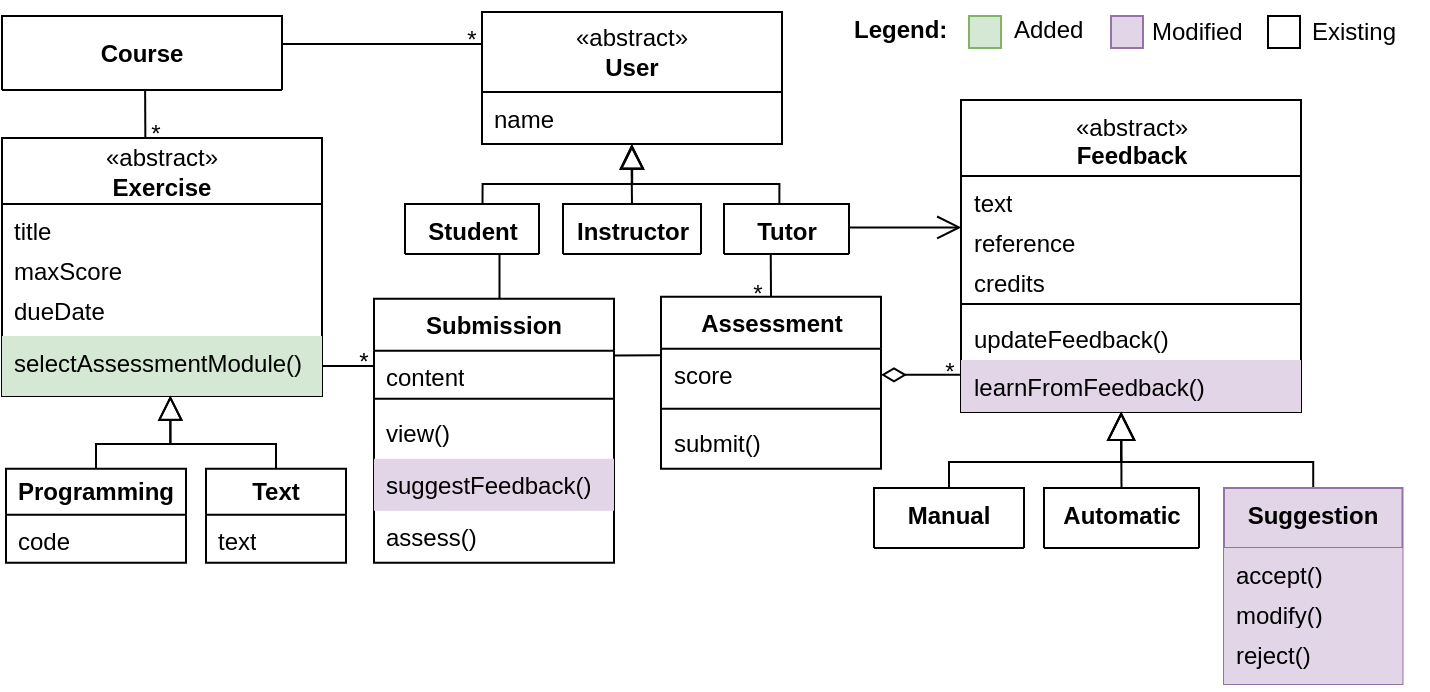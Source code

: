 <mxfile version="21.7.2" type="github" pages="3">
  <diagram name="restructured" id="JtYRComsGJUL4ytC-l86">
    <mxGraphModel dx="1434" dy="796" grid="1" gridSize="10" guides="1" tooltips="1" connect="1" arrows="1" fold="1" page="1" pageScale="1" pageWidth="850" pageHeight="1100" math="0" shadow="0">
      <root>
        <mxCell id="TmHj_msUuD5EcpxiaH8u-0" />
        <mxCell id="TmHj_msUuD5EcpxiaH8u-1" parent="TmHj_msUuD5EcpxiaH8u-0" />
        <mxCell id="TmHj_msUuD5EcpxiaH8u-2" value="&lt;b&gt;Course&lt;/b&gt;" style="swimlane;fontStyle=0;childLayout=stackLayout;horizontal=1;startSize=37;fillColor=none;horizontalStack=0;resizeParent=1;resizeParentMax=0;resizeLast=0;collapsible=1;marginBottom=0;whiteSpace=wrap;html=1;" parent="TmHj_msUuD5EcpxiaH8u-1" vertex="1">
          <mxGeometry x="40" y="86" width="140" height="37" as="geometry" />
        </mxCell>
        <mxCell id="x_s_KZ4WFngmF_kGWX1p-1" style="edgeStyle=orthogonalEdgeStyle;rounded=0;orthogonalLoop=1;jettySize=auto;html=1;entryX=0;entryY=0.25;entryDx=0;entryDy=0;endArrow=none;endFill=0;exitX=1;exitY=0.5;exitDx=0;exitDy=0;" parent="TmHj_msUuD5EcpxiaH8u-1" source="Zb65NVKXJX859vyG3BSj-3" target="TmHj_msUuD5EcpxiaH8u-11" edge="1">
          <mxGeometry relative="1" as="geometry">
            <mxPoint x="200" y="230" as="sourcePoint" />
          </mxGeometry>
        </mxCell>
        <mxCell id="TmHj_msUuD5EcpxiaH8u-6" value="«abstract»&lt;br&gt;&lt;b&gt;Exercise&lt;/b&gt;" style="swimlane;fontStyle=0;childLayout=stackLayout;horizontal=1;startSize=33;fillColor=none;horizontalStack=0;resizeParent=1;resizeParentMax=0;resizeLast=0;collapsible=1;marginBottom=0;whiteSpace=wrap;html=1;" parent="TmHj_msUuD5EcpxiaH8u-1" vertex="1">
          <mxGeometry x="40" y="147" width="160" height="129" as="geometry" />
        </mxCell>
        <mxCell id="TmHj_msUuD5EcpxiaH8u-7" value="title" style="text;strokeColor=none;fillColor=none;align=left;verticalAlign=top;spacingLeft=4;spacingRight=4;overflow=hidden;rotatable=0;points=[[0,0.5],[1,0.5]];portConstraint=eastwest;whiteSpace=wrap;html=1;" parent="TmHj_msUuD5EcpxiaH8u-6" vertex="1">
          <mxGeometry y="33" width="160" height="20" as="geometry" />
        </mxCell>
        <mxCell id="TmHj_msUuD5EcpxiaH8u-8" value="maxScore" style="text;strokeColor=none;fillColor=none;align=left;verticalAlign=top;spacingLeft=4;spacingRight=4;overflow=hidden;rotatable=0;points=[[0,0.5],[1,0.5]];portConstraint=eastwest;whiteSpace=wrap;html=1;" parent="TmHj_msUuD5EcpxiaH8u-6" vertex="1">
          <mxGeometry y="53" width="160" height="20" as="geometry" />
        </mxCell>
        <mxCell id="TmHj_msUuD5EcpxiaH8u-10" value="dueDate" style="text;strokeColor=none;fillColor=none;align=left;verticalAlign=top;spacingLeft=4;spacingRight=4;overflow=hidden;rotatable=0;points=[[0,0.5],[1,0.5]];portConstraint=eastwest;whiteSpace=wrap;html=1;" parent="TmHj_msUuD5EcpxiaH8u-6" vertex="1">
          <mxGeometry y="73" width="160" height="26" as="geometry" />
        </mxCell>
        <mxCell id="Zb65NVKXJX859vyG3BSj-3" value="selectAssessmentModule()" style="text;strokeColor=none;fillColor=#d5e8d4;align=left;verticalAlign=top;spacingLeft=4;spacingRight=4;overflow=hidden;rotatable=0;points=[[0,0.5],[1,0.5]];portConstraint=eastwest;whiteSpace=wrap;html=1;" parent="TmHj_msUuD5EcpxiaH8u-6" vertex="1">
          <mxGeometry y="99" width="160" height="30" as="geometry" />
        </mxCell>
        <mxCell id="TmHj_msUuD5EcpxiaH8u-11" value="Submission" style="swimlane;fontStyle=1;align=center;verticalAlign=top;childLayout=stackLayout;horizontal=1;startSize=26;horizontalStack=0;resizeParent=1;resizeParentMax=0;resizeLast=0;collapsible=1;marginBottom=0;whiteSpace=wrap;html=1;" parent="TmHj_msUuD5EcpxiaH8u-1" vertex="1">
          <mxGeometry x="226" y="227.4" width="120" height="132" as="geometry" />
        </mxCell>
        <mxCell id="TmHj_msUuD5EcpxiaH8u-13" value="content" style="text;strokeColor=none;fillColor=none;align=left;verticalAlign=top;spacingLeft=4;spacingRight=4;overflow=hidden;rotatable=0;points=[[0,0.5],[1,0.5]];portConstraint=eastwest;whiteSpace=wrap;html=1;" parent="TmHj_msUuD5EcpxiaH8u-11" vertex="1">
          <mxGeometry y="26" width="120" height="20" as="geometry" />
        </mxCell>
        <mxCell id="TmHj_msUuD5EcpxiaH8u-14" value="" style="line;strokeWidth=1;fillColor=none;align=left;verticalAlign=middle;spacingTop=-1;spacingLeft=3;spacingRight=3;rotatable=0;labelPosition=right;points=[];portConstraint=eastwest;strokeColor=inherit;" parent="TmHj_msUuD5EcpxiaH8u-11" vertex="1">
          <mxGeometry y="46" width="120" height="8" as="geometry" />
        </mxCell>
        <mxCell id="TmHj_msUuD5EcpxiaH8u-15" value="view()" style="text;strokeColor=none;fillColor=none;align=left;verticalAlign=top;spacingLeft=4;spacingRight=4;overflow=hidden;rotatable=0;points=[[0,0.5],[1,0.5]];portConstraint=eastwest;whiteSpace=wrap;html=1;" parent="TmHj_msUuD5EcpxiaH8u-11" vertex="1">
          <mxGeometry y="54" width="120" height="26" as="geometry" />
        </mxCell>
        <mxCell id="Zb65NVKXJX859vyG3BSj-5" value="suggestFeedback()" style="text;strokeColor=none;fillColor=#e1d5e7;align=left;verticalAlign=top;spacingLeft=4;spacingRight=4;overflow=hidden;rotatable=0;points=[[0,0.5],[1,0.5]];portConstraint=eastwest;whiteSpace=wrap;html=1;" parent="TmHj_msUuD5EcpxiaH8u-11" vertex="1">
          <mxGeometry y="80" width="120" height="26" as="geometry" />
        </mxCell>
        <mxCell id="JCDUhj5hZDQGKYfASttn-1" value="assess()" style="text;strokeColor=none;fillColor=none;align=left;verticalAlign=top;spacingLeft=4;spacingRight=4;overflow=hidden;rotatable=0;points=[[0,0.5],[1,0.5]];portConstraint=eastwest;whiteSpace=wrap;html=1;" parent="TmHj_msUuD5EcpxiaH8u-11" vertex="1">
          <mxGeometry y="106" width="120" height="26" as="geometry" />
        </mxCell>
        <mxCell id="TmHj_msUuD5EcpxiaH8u-16" style="edgeStyle=orthogonalEdgeStyle;rounded=0;orthogonalLoop=1;jettySize=auto;html=1;exitX=0.653;exitY=0.006;exitDx=0;exitDy=0;endArrow=block;endFill=0;strokeWidth=1;endSize=10;entryX=0.534;entryY=1.015;entryDx=0;entryDy=0;entryPerimeter=0;exitPerimeter=0;" parent="TmHj_msUuD5EcpxiaH8u-1" edge="1">
          <mxGeometry relative="1" as="geometry">
            <mxPoint x="355.1" y="150.39" as="targetPoint" />
            <mxPoint x="280.251" y="180.15" as="sourcePoint" />
            <Array as="points">
              <mxPoint x="280" y="170" />
              <mxPoint x="355" y="170" />
            </Array>
          </mxGeometry>
        </mxCell>
        <mxCell id="TmHj_msUuD5EcpxiaH8u-17" style="edgeStyle=orthogonalEdgeStyle;rounded=0;orthogonalLoop=1;jettySize=auto;html=1;exitX=0.705;exitY=0.99;exitDx=0;exitDy=0;endArrow=none;endFill=0;entryX=0.523;entryY=-0.001;entryDx=0;entryDy=0;exitPerimeter=0;entryPerimeter=0;" parent="TmHj_msUuD5EcpxiaH8u-1" source="TmHj_msUuD5EcpxiaH8u-18" target="TmHj_msUuD5EcpxiaH8u-11" edge="1">
          <mxGeometry relative="1" as="geometry" />
        </mxCell>
        <mxCell id="TmHj_msUuD5EcpxiaH8u-18" value="Student" style="swimlane;fontStyle=1;align=center;verticalAlign=top;childLayout=stackLayout;horizontal=1;startSize=34;horizontalStack=0;resizeParent=1;resizeParentMax=0;resizeLast=0;collapsible=1;marginBottom=0;whiteSpace=wrap;html=1;" parent="TmHj_msUuD5EcpxiaH8u-1" vertex="1">
          <mxGeometry x="241.5" y="180" width="67" height="25" as="geometry" />
        </mxCell>
        <mxCell id="TmHj_msUuD5EcpxiaH8u-19" style="edgeStyle=orthogonalEdgeStyle;rounded=0;orthogonalLoop=1;jettySize=auto;html=1;endArrow=block;endFill=0;endSize=10;entryX=0.533;entryY=1.004;entryDx=0;entryDy=0;entryPerimeter=0;exitX=0.363;exitY=0.005;exitDx=0;exitDy=0;exitPerimeter=0;" parent="TmHj_msUuD5EcpxiaH8u-1" edge="1">
          <mxGeometry relative="1" as="geometry">
            <mxPoint x="354.95" y="150.104" as="targetPoint" />
            <mxPoint x="428.688" y="180.125" as="sourcePoint" />
            <Array as="points">
              <mxPoint x="429" y="170" />
              <mxPoint x="355" y="170" />
            </Array>
          </mxGeometry>
        </mxCell>
        <mxCell id="TmHj_msUuD5EcpxiaH8u-20" style="edgeStyle=orthogonalEdgeStyle;rounded=0;orthogonalLoop=1;jettySize=auto;html=1;exitX=0.996;exitY=0.47;exitDx=0;exitDy=0;endArrow=open;endFill=0;endSize=10;entryX=-0.002;entryY=0.872;entryDx=0;entryDy=0;entryPerimeter=0;exitPerimeter=0;" parent="TmHj_msUuD5EcpxiaH8u-1" source="TmHj_msUuD5EcpxiaH8u-22" edge="1">
          <mxGeometry relative="1" as="geometry">
            <mxPoint x="519.66" y="191.696" as="targetPoint" />
            <mxPoint x="463.5" y="161.5" as="sourcePoint" />
          </mxGeometry>
        </mxCell>
        <mxCell id="TmHj_msUuD5EcpxiaH8u-21" style="edgeStyle=orthogonalEdgeStyle;rounded=0;orthogonalLoop=1;jettySize=auto;html=1;exitX=0.374;exitY=1;exitDx=0;exitDy=0;endArrow=none;endFill=0;entryX=0.5;entryY=0;entryDx=0;entryDy=0;exitPerimeter=0;" parent="TmHj_msUuD5EcpxiaH8u-1" source="TmHj_msUuD5EcpxiaH8u-22" target="TmHj_msUuD5EcpxiaH8u-34" edge="1">
          <mxGeometry relative="1" as="geometry">
            <mxPoint x="326" y="331.5" as="sourcePoint" />
            <mxPoint x="420" y="230" as="targetPoint" />
          </mxGeometry>
        </mxCell>
        <mxCell id="TmHj_msUuD5EcpxiaH8u-22" value="Tutor" style="swimlane;fontStyle=1;align=center;verticalAlign=top;childLayout=stackLayout;horizontal=1;startSize=34;horizontalStack=0;resizeParent=1;resizeParentMax=0;resizeLast=0;collapsible=1;marginBottom=0;whiteSpace=wrap;html=1;" parent="TmHj_msUuD5EcpxiaH8u-1" vertex="1">
          <mxGeometry x="401" y="180" width="62.5" height="25" as="geometry" />
        </mxCell>
        <mxCell id="TmHj_msUuD5EcpxiaH8u-23" value="«abstract»&lt;br&gt;&lt;b&gt;User&lt;/b&gt;" style="swimlane;fontStyle=0;childLayout=stackLayout;horizontal=1;startSize=40;fillColor=none;horizontalStack=0;resizeParent=1;resizeParentMax=0;resizeLast=0;collapsible=1;marginBottom=0;whiteSpace=wrap;html=1;" parent="TmHj_msUuD5EcpxiaH8u-1" vertex="1">
          <mxGeometry x="280" y="84" width="150" height="66" as="geometry" />
        </mxCell>
        <mxCell id="TmHj_msUuD5EcpxiaH8u-25" value="name" style="text;strokeColor=none;fillColor=none;align=left;verticalAlign=top;spacingLeft=4;spacingRight=4;overflow=hidden;rotatable=0;points=[[0,0.5],[1,0.5]];portConstraint=eastwest;whiteSpace=wrap;html=1;" parent="TmHj_msUuD5EcpxiaH8u-23" vertex="1">
          <mxGeometry y="40" width="150" height="26" as="geometry" />
        </mxCell>
        <mxCell id="TmHj_msUuD5EcpxiaH8u-26" style="edgeStyle=orthogonalEdgeStyle;rounded=0;orthogonalLoop=1;jettySize=auto;html=1;exitX=-0.003;exitY=0.285;exitDx=0;exitDy=0;endArrow=diamondThin;endFill=0;endSize=10;entryX=1;entryY=0.5;entryDx=0;entryDy=0;exitPerimeter=0;" parent="TmHj_msUuD5EcpxiaH8u-1" source="Zb65NVKXJX859vyG3BSj-6" target="TmHj_msUuD5EcpxiaH8u-36" edge="1">
          <mxGeometry relative="1" as="geometry">
            <mxPoint x="463.61" y="265.19" as="targetPoint" />
            <mxPoint x="519.49" y="264.77" as="sourcePoint" />
          </mxGeometry>
        </mxCell>
        <mxCell id="TmHj_msUuD5EcpxiaH8u-27" value="&lt;span style=&quot;font-weight: normal;&quot;&gt;«abstract»&lt;/span&gt;&lt;br&gt;Feedback" style="swimlane;fontStyle=1;align=center;verticalAlign=top;childLayout=stackLayout;horizontal=1;startSize=38;horizontalStack=0;resizeParent=1;resizeParentMax=0;resizeLast=0;collapsible=1;marginBottom=0;whiteSpace=wrap;html=1;" parent="TmHj_msUuD5EcpxiaH8u-1" vertex="1">
          <mxGeometry x="519.5" y="128" width="170" height="156" as="geometry" />
        </mxCell>
        <mxCell id="TmHj_msUuD5EcpxiaH8u-29" value="text" style="text;strokeColor=none;fillColor=none;align=left;verticalAlign=top;spacingLeft=4;spacingRight=4;overflow=hidden;rotatable=0;points=[[0,0.5],[1,0.5]];portConstraint=eastwest;whiteSpace=wrap;html=1;fontSize=12;spacing=2;" parent="TmHj_msUuD5EcpxiaH8u-27" vertex="1">
          <mxGeometry y="38" width="170" height="20" as="geometry" />
        </mxCell>
        <mxCell id="TmHj_msUuD5EcpxiaH8u-30" value="reference" style="text;strokeColor=none;fillColor=none;align=left;verticalAlign=top;spacingLeft=4;spacingRight=4;overflow=hidden;rotatable=0;points=[[0,0.5],[1,0.5]];portConstraint=eastwest;whiteSpace=wrap;html=1;" parent="TmHj_msUuD5EcpxiaH8u-27" vertex="1">
          <mxGeometry y="58" width="170" height="20" as="geometry" />
        </mxCell>
        <mxCell id="JCDUhj5hZDQGKYfASttn-0" value="credits" style="text;strokeColor=none;fillColor=none;align=left;verticalAlign=top;spacingLeft=4;spacingRight=4;overflow=hidden;rotatable=0;points=[[0,0.5],[1,0.5]];portConstraint=eastwest;whiteSpace=wrap;html=1;" parent="TmHj_msUuD5EcpxiaH8u-27" vertex="1">
          <mxGeometry y="78" width="170" height="20" as="geometry" />
        </mxCell>
        <mxCell id="TmHj_msUuD5EcpxiaH8u-31" value="" style="line;strokeWidth=1;fillColor=none;align=left;verticalAlign=middle;spacingTop=-1;spacingLeft=3;spacingRight=3;rotatable=0;labelPosition=right;points=[];portConstraint=eastwest;strokeColor=inherit;" parent="TmHj_msUuD5EcpxiaH8u-27" vertex="1">
          <mxGeometry y="98" width="170" height="8" as="geometry" />
        </mxCell>
        <mxCell id="TmHj_msUuD5EcpxiaH8u-33" value="updateFeedback()" style="text;strokeColor=none;fillColor=none;align=left;verticalAlign=top;spacingLeft=4;spacingRight=4;overflow=hidden;rotatable=0;points=[[0,0.5],[1,0.5]];portConstraint=eastwest;whiteSpace=wrap;html=1;" parent="TmHj_msUuD5EcpxiaH8u-27" vertex="1">
          <mxGeometry y="106" width="170" height="24" as="geometry" />
        </mxCell>
        <mxCell id="Zb65NVKXJX859vyG3BSj-6" value="learnFromFeedback()" style="text;strokeColor=none;fillColor=#e1d5e7;align=left;verticalAlign=top;spacingLeft=4;spacingRight=4;overflow=hidden;rotatable=0;points=[[0,0.5],[1,0.5]];portConstraint=eastwest;whiteSpace=wrap;html=1;" parent="TmHj_msUuD5EcpxiaH8u-27" vertex="1">
          <mxGeometry y="130" width="170" height="26" as="geometry" />
        </mxCell>
        <mxCell id="TmHj_msUuD5EcpxiaH8u-34" value="Assessment" style="swimlane;fontStyle=1;align=center;verticalAlign=top;childLayout=stackLayout;horizontal=1;startSize=26;horizontalStack=0;resizeParent=1;resizeParentMax=0;resizeLast=0;collapsible=1;marginBottom=0;whiteSpace=wrap;html=1;" parent="TmHj_msUuD5EcpxiaH8u-1" vertex="1">
          <mxGeometry x="369.5" y="226.4" width="110" height="86" as="geometry" />
        </mxCell>
        <mxCell id="TmHj_msUuD5EcpxiaH8u-36" value="score" style="text;strokeColor=none;fillColor=none;align=left;verticalAlign=top;spacingLeft=4;spacingRight=4;overflow=hidden;rotatable=0;points=[[0,0.5],[1,0.5]];portConstraint=eastwest;whiteSpace=wrap;html=1;" parent="TmHj_msUuD5EcpxiaH8u-34" vertex="1">
          <mxGeometry y="26" width="110" height="26" as="geometry" />
        </mxCell>
        <mxCell id="TmHj_msUuD5EcpxiaH8u-37" value="" style="line;strokeWidth=1;fillColor=none;align=left;verticalAlign=middle;spacingTop=-1;spacingLeft=3;spacingRight=3;rotatable=0;labelPosition=right;points=[];portConstraint=eastwest;strokeColor=inherit;" parent="TmHj_msUuD5EcpxiaH8u-34" vertex="1">
          <mxGeometry y="52" width="110" height="8" as="geometry" />
        </mxCell>
        <mxCell id="TmHj_msUuD5EcpxiaH8u-38" value="submit()" style="text;strokeColor=none;fillColor=none;align=left;verticalAlign=top;spacingLeft=4;spacingRight=4;overflow=hidden;rotatable=0;points=[[0,0.5],[1,0.5]];portConstraint=eastwest;whiteSpace=wrap;html=1;" parent="TmHj_msUuD5EcpxiaH8u-34" vertex="1">
          <mxGeometry y="60" width="110" height="26" as="geometry" />
        </mxCell>
        <mxCell id="TmHj_msUuD5EcpxiaH8u-39" style="edgeStyle=orthogonalEdgeStyle;rounded=0;orthogonalLoop=1;jettySize=auto;html=1;exitX=-0.002;exitY=0.242;exitDx=0;exitDy=0;endArrow=none;endFill=0;exitPerimeter=0;" parent="TmHj_msUuD5EcpxiaH8u-1" source="TmHj_msUuD5EcpxiaH8u-23" edge="1">
          <mxGeometry relative="1" as="geometry">
            <mxPoint x="450" y="218" as="sourcePoint" />
            <mxPoint x="180" y="100" as="targetPoint" />
          </mxGeometry>
        </mxCell>
        <mxCell id="TmHj_msUuD5EcpxiaH8u-43" style="edgeStyle=orthogonalEdgeStyle;rounded=0;orthogonalLoop=1;jettySize=auto;html=1;exitX=-0.005;exitY=0.125;exitDx=0;exitDy=0;entryX=1;entryY=0.163;entryDx=0;entryDy=0;endArrow=none;endFill=0;exitPerimeter=0;entryPerimeter=0;" parent="TmHj_msUuD5EcpxiaH8u-1" source="TmHj_msUuD5EcpxiaH8u-36" target="TmHj_msUuD5EcpxiaH8u-13" edge="1">
          <mxGeometry relative="1" as="geometry">
            <mxPoint x="419.5" y="347.4" as="targetPoint" />
          </mxGeometry>
        </mxCell>
        <mxCell id="YoTMfAoftjhr8K2joqNx-0" style="edgeStyle=none;rounded=0;orthogonalLoop=1;jettySize=auto;html=1;exitX=0.5;exitY=0;exitDx=0;exitDy=0;endArrow=block;endFill=0;startSize=16;endSize=12;entryX=0.471;entryY=0.992;entryDx=0;entryDy=0;entryPerimeter=0;" parent="TmHj_msUuD5EcpxiaH8u-1" source="YoTMfAoftjhr8K2joqNx-1" target="Zb65NVKXJX859vyG3BSj-6" edge="1">
          <mxGeometry relative="1" as="geometry">
            <mxPoint x="600.07" y="271.442" as="targetPoint" />
          </mxGeometry>
        </mxCell>
        <mxCell id="YoTMfAoftjhr8K2joqNx-1" value="Automatic" style="swimlane;fontStyle=1;align=center;verticalAlign=top;childLayout=stackLayout;horizontal=1;startSize=30;horizontalStack=0;resizeParent=1;resizeParentMax=0;resizeLast=0;collapsible=1;marginBottom=0;whiteSpace=wrap;html=1;" parent="TmHj_msUuD5EcpxiaH8u-1" vertex="1">
          <mxGeometry x="561" y="322" width="77.5" height="30" as="geometry" />
        </mxCell>
        <mxCell id="YoTMfAoftjhr8K2joqNx-2" value="Manual" style="swimlane;fontStyle=1;align=center;verticalAlign=top;childLayout=stackLayout;horizontal=1;startSize=30;horizontalStack=0;resizeParent=1;resizeParentMax=0;resizeLast=0;collapsible=1;marginBottom=0;whiteSpace=wrap;html=1;" parent="TmHj_msUuD5EcpxiaH8u-1" vertex="1">
          <mxGeometry x="476" y="322" width="75" height="30" as="geometry" />
        </mxCell>
        <mxCell id="YoTMfAoftjhr8K2joqNx-5" style="edgeStyle=orthogonalEdgeStyle;rounded=0;orthogonalLoop=1;jettySize=auto;html=1;exitX=0.5;exitY=0;exitDx=0;exitDy=0;endArrow=block;endFill=0;startSize=16;endSize=12;entryX=0.471;entryY=0.996;entryDx=0;entryDy=0;entryPerimeter=0;" parent="TmHj_msUuD5EcpxiaH8u-1" source="YoTMfAoftjhr8K2joqNx-3" target="Zb65NVKXJX859vyG3BSj-6" edge="1">
          <mxGeometry relative="1" as="geometry">
            <mxPoint x="679.25" y="333" as="sourcePoint" />
            <mxPoint x="599.9" y="271.286" as="targetPoint" />
            <Array as="points">
              <mxPoint x="696" y="309" />
              <mxPoint x="600" y="309" />
            </Array>
          </mxGeometry>
        </mxCell>
        <mxCell id="YoTMfAoftjhr8K2joqNx-6" style="edgeStyle=orthogonalEdgeStyle;rounded=0;orthogonalLoop=1;jettySize=auto;html=1;exitX=0.5;exitY=0;exitDx=0;exitDy=0;endArrow=block;endFill=0;startSize=16;endSize=12;entryX=0.471;entryY=0.996;entryDx=0;entryDy=0;entryPerimeter=0;" parent="TmHj_msUuD5EcpxiaH8u-1" source="YoTMfAoftjhr8K2joqNx-2" target="Zb65NVKXJX859vyG3BSj-6" edge="1">
          <mxGeometry relative="1" as="geometry">
            <mxPoint x="859.25" y="333" as="sourcePoint" />
            <mxPoint x="599.9" y="271.208" as="targetPoint" />
            <Array as="points">
              <mxPoint x="514" y="309" />
              <mxPoint x="600" y="309" />
            </Array>
          </mxGeometry>
        </mxCell>
        <mxCell id="wutgID4u6z2NIc7DRNPB-0" value="*" style="text;html=1;strokeColor=none;fillColor=none;align=center;verticalAlign=middle;whiteSpace=wrap;rounded=0;" parent="TmHj_msUuD5EcpxiaH8u-1" vertex="1">
          <mxGeometry x="508.5" y="259.4" width="10" height="10" as="geometry" />
        </mxCell>
        <mxCell id="OSloLFNSEWT27OPmCd1X-0" value="*" style="text;html=1;strokeColor=none;fillColor=none;align=center;verticalAlign=middle;whiteSpace=wrap;rounded=0;" parent="TmHj_msUuD5EcpxiaH8u-1" vertex="1">
          <mxGeometry x="270" y="88" width="10" height="20" as="geometry" />
        </mxCell>
        <mxCell id="_ueuj1EA57YtcwrhqGLK-0" value="*" style="text;html=1;strokeColor=none;fillColor=none;align=center;verticalAlign=middle;whiteSpace=wrap;rounded=0;" parent="TmHj_msUuD5EcpxiaH8u-1" vertex="1">
          <mxGeometry x="112" y="140" width="10" height="10" as="geometry" />
        </mxCell>
        <mxCell id="BykNq2h1hkn2xP7ZN6vr-0" value="*" style="text;html=1;strokeColor=none;fillColor=none;align=center;verticalAlign=middle;whiteSpace=wrap;rounded=0;" parent="TmHj_msUuD5EcpxiaH8u-1" vertex="1">
          <mxGeometry x="413" y="215.4" width="10" height="20" as="geometry" />
        </mxCell>
        <mxCell id="Zb65NVKXJX859vyG3BSj-4" value="*" style="text;html=1;strokeColor=none;fillColor=none;align=center;verticalAlign=middle;whiteSpace=wrap;rounded=0;" parent="TmHj_msUuD5EcpxiaH8u-1" vertex="1">
          <mxGeometry x="216" y="254.4" width="10" height="10" as="geometry" />
        </mxCell>
        <mxCell id="JCDUhj5hZDQGKYfASttn-2" value="&lt;b&gt;Programming&lt;/b&gt;" style="swimlane;fontStyle=0;childLayout=stackLayout;horizontal=1;startSize=23;fillColor=none;horizontalStack=0;resizeParent=1;resizeParentMax=0;resizeLast=0;collapsible=1;marginBottom=0;whiteSpace=wrap;html=1;" parent="TmHj_msUuD5EcpxiaH8u-1" vertex="1">
          <mxGeometry x="42" y="312.4" width="90" height="47" as="geometry" />
        </mxCell>
        <mxCell id="JCDUhj5hZDQGKYfASttn-3" value="code" style="text;strokeColor=none;fillColor=none;align=left;verticalAlign=top;spacingLeft=4;spacingRight=4;overflow=hidden;rotatable=0;points=[[0,0.5],[1,0.5]];portConstraint=eastwest;whiteSpace=wrap;html=1;" parent="JCDUhj5hZDQGKYfASttn-2" vertex="1">
          <mxGeometry y="23" width="90" height="24" as="geometry" />
        </mxCell>
        <mxCell id="JCDUhj5hZDQGKYfASttn-8" value="&lt;b&gt;Text&lt;/b&gt;" style="swimlane;fontStyle=0;childLayout=stackLayout;horizontal=1;startSize=23;fillColor=none;horizontalStack=0;resizeParent=1;resizeParentMax=0;resizeLast=0;collapsible=1;marginBottom=0;whiteSpace=wrap;html=1;" parent="TmHj_msUuD5EcpxiaH8u-1" vertex="1">
          <mxGeometry x="142" y="312.4" width="70" height="47" as="geometry" />
        </mxCell>
        <mxCell id="JCDUhj5hZDQGKYfASttn-9" value="text" style="text;strokeColor=none;fillColor=none;align=left;verticalAlign=top;spacingLeft=4;spacingRight=4;overflow=hidden;rotatable=0;points=[[0,0.5],[1,0.5]];portConstraint=eastwest;whiteSpace=wrap;html=1;" parent="JCDUhj5hZDQGKYfASttn-8" vertex="1">
          <mxGeometry y="23" width="70" height="24" as="geometry" />
        </mxCell>
        <mxCell id="JCDUhj5hZDQGKYfASttn-10" style="rounded=0;orthogonalLoop=1;jettySize=auto;html=1;exitX=0.448;exitY=0.001;exitDx=0;exitDy=0;endArrow=none;endFill=0;entryX=0.504;entryY=1.014;entryDx=0;entryDy=0;entryPerimeter=0;exitPerimeter=0;edgeStyle=orthogonalEdgeStyle;" parent="TmHj_msUuD5EcpxiaH8u-1" source="TmHj_msUuD5EcpxiaH8u-6" edge="1">
          <mxGeometry relative="1" as="geometry">
            <mxPoint x="297" y="72" as="sourcePoint" />
            <mxPoint x="111.56" y="123.364" as="targetPoint" />
          </mxGeometry>
        </mxCell>
        <mxCell id="JCDUhj5hZDQGKYfASttn-12" style="edgeStyle=orthogonalEdgeStyle;rounded=0;orthogonalLoop=1;jettySize=auto;html=1;exitX=0.5;exitY=0;exitDx=0;exitDy=0;endArrow=block;endFill=0;strokeWidth=1;endSize=10;entryX=0.526;entryY=0.992;entryDx=0;entryDy=0;entryPerimeter=0;" parent="TmHj_msUuD5EcpxiaH8u-1" source="JCDUhj5hZDQGKYfASttn-8" target="Zb65NVKXJX859vyG3BSj-3" edge="1">
          <mxGeometry relative="1" as="geometry">
            <mxPoint x="110" y="290" as="targetPoint" />
            <mxPoint x="390" y="417.4" as="sourcePoint" />
            <Array as="points">
              <mxPoint x="177" y="300" />
              <mxPoint x="124" y="300" />
            </Array>
          </mxGeometry>
        </mxCell>
        <mxCell id="JCDUhj5hZDQGKYfASttn-13" style="edgeStyle=orthogonalEdgeStyle;rounded=0;orthogonalLoop=1;jettySize=auto;html=1;endArrow=block;endFill=0;strokeWidth=1;endSize=10;entryX=0.526;entryY=0.994;entryDx=0;entryDy=0;entryPerimeter=0;exitX=0.5;exitY=0;exitDx=0;exitDy=0;" parent="TmHj_msUuD5EcpxiaH8u-1" source="JCDUhj5hZDQGKYfASttn-2" target="Zb65NVKXJX859vyG3BSj-3" edge="1">
          <mxGeometry relative="1" as="geometry">
            <mxPoint x="124.16" y="272.74" as="targetPoint" />
            <mxPoint x="87" y="300" as="sourcePoint" />
            <Array as="points">
              <mxPoint x="87" y="300" />
              <mxPoint x="124" y="300" />
            </Array>
          </mxGeometry>
        </mxCell>
        <mxCell id="JCDUhj5hZDQGKYfASttn-14" value="Instructor" style="swimlane;fontStyle=1;align=center;verticalAlign=top;childLayout=stackLayout;horizontal=1;startSize=34;horizontalStack=0;resizeParent=1;resizeParentMax=0;resizeLast=0;collapsible=1;marginBottom=0;whiteSpace=wrap;html=1;" parent="TmHj_msUuD5EcpxiaH8u-1" vertex="1">
          <mxGeometry x="320.5" y="180" width="69" height="25" as="geometry" />
        </mxCell>
        <mxCell id="JCDUhj5hZDQGKYfASttn-15" style="edgeStyle=orthogonalEdgeStyle;rounded=0;orthogonalLoop=1;jettySize=auto;html=1;endArrow=block;endFill=0;endSize=10;exitX=0.5;exitY=0;exitDx=0;exitDy=0;entryX=0.498;entryY=1.01;entryDx=0;entryDy=0;entryPerimeter=0;" parent="TmHj_msUuD5EcpxiaH8u-1" source="JCDUhj5hZDQGKYfASttn-14" target="TmHj_msUuD5EcpxiaH8u-25" edge="1">
          <mxGeometry relative="1" as="geometry">
            <mxPoint x="480" y="180" as="targetPoint" />
            <mxPoint x="437" y="160" as="sourcePoint" />
            <Array as="points" />
          </mxGeometry>
        </mxCell>
        <mxCell id="YoTMfAoftjhr8K2joqNx-3" value="Suggestion" style="swimlane;fontStyle=1;align=center;verticalAlign=top;childLayout=stackLayout;horizontal=1;startSize=30;horizontalStack=0;resizeParent=1;resizeParentMax=0;resizeLast=0;collapsible=1;marginBottom=0;whiteSpace=wrap;html=1;fillColor=#e1d5e7;strokeColor=#9673a6;" parent="TmHj_msUuD5EcpxiaH8u-1" vertex="1">
          <mxGeometry x="651" y="322" width="89.25" height="98" as="geometry" />
        </mxCell>
        <mxCell id="YoTMfAoftjhr8K2joqNx-4" value="accept()" style="text;strokeColor=none;fillColor=#e1d5e7;align=left;verticalAlign=top;spacingLeft=4;spacingRight=4;overflow=hidden;rotatable=0;points=[[0,0.5],[1,0.5]];portConstraint=eastwest;whiteSpace=wrap;html=1;" parent="YoTMfAoftjhr8K2joqNx-3" vertex="1">
          <mxGeometry y="30" width="89.25" height="20" as="geometry" />
        </mxCell>
        <mxCell id="Zb65NVKXJX859vyG3BSj-0" value="modify()" style="text;strokeColor=none;fillColor=#e1d5e7;align=left;verticalAlign=top;spacingLeft=4;spacingRight=4;overflow=hidden;rotatable=0;points=[[0,0.5],[1,0.5]];portConstraint=eastwest;whiteSpace=wrap;html=1;" parent="YoTMfAoftjhr8K2joqNx-3" vertex="1">
          <mxGeometry y="50" width="89.25" height="20" as="geometry" />
        </mxCell>
        <mxCell id="Zb65NVKXJX859vyG3BSj-1" value="reject()" style="text;strokeColor=none;fillColor=#e1d5e7;align=left;verticalAlign=top;spacingLeft=4;spacingRight=4;overflow=hidden;rotatable=0;points=[[0,0.5],[1,0.5]];portConstraint=eastwest;whiteSpace=wrap;html=1;" parent="YoTMfAoftjhr8K2joqNx-3" vertex="1">
          <mxGeometry y="70" width="89.25" height="28" as="geometry" />
        </mxCell>
        <mxCell id="xAcDYv_85HFIecPkOKpz-0" value="" style="group" parent="TmHj_msUuD5EcpxiaH8u-1" connectable="0" vertex="1">
          <mxGeometry x="463.5" y="78" width="289.5" height="31" as="geometry" />
        </mxCell>
        <mxCell id="xAcDYv_85HFIecPkOKpz-1" value="Legend:" style="text;html=1;strokeColor=none;fillColor=none;align=left;verticalAlign=middle;whiteSpace=wrap;rounded=0;fontStyle=1" parent="xAcDYv_85HFIecPkOKpz-0" vertex="1">
          <mxGeometry width="60" height="30" as="geometry" />
        </mxCell>
        <mxCell id="xAcDYv_85HFIecPkOKpz-2" value="" style="rounded=0;whiteSpace=wrap;html=1;fillColor=#d5e8d4;strokeColor=#82b366;" parent="xAcDYv_85HFIecPkOKpz-0" vertex="1">
          <mxGeometry x="60" y="8" width="16" height="16" as="geometry" />
        </mxCell>
        <mxCell id="xAcDYv_85HFIecPkOKpz-3" value="" style="rounded=0;whiteSpace=wrap;html=1;fillColor=#e1d5e7;strokeColor=#9673a6;" parent="xAcDYv_85HFIecPkOKpz-0" vertex="1">
          <mxGeometry x="131" y="8" width="16" height="16" as="geometry" />
        </mxCell>
        <mxCell id="xAcDYv_85HFIecPkOKpz-4" value="" style="rounded=0;whiteSpace=wrap;html=1;" parent="xAcDYv_85HFIecPkOKpz-0" vertex="1">
          <mxGeometry x="209.5" y="8" width="16" height="16" as="geometry" />
        </mxCell>
        <mxCell id="xAcDYv_85HFIecPkOKpz-5" value="Added" style="text;html=1;strokeColor=none;fillColor=none;align=left;verticalAlign=middle;whiteSpace=wrap;rounded=0;fontStyle=0" parent="xAcDYv_85HFIecPkOKpz-0" vertex="1">
          <mxGeometry x="80" width="60" height="30" as="geometry" />
        </mxCell>
        <mxCell id="xAcDYv_85HFIecPkOKpz-6" value="Modified" style="text;html=1;strokeColor=none;fillColor=none;align=left;verticalAlign=middle;whiteSpace=wrap;rounded=0;fontStyle=0" parent="xAcDYv_85HFIecPkOKpz-0" vertex="1">
          <mxGeometry x="149.5" y="1" width="60" height="30" as="geometry" />
        </mxCell>
        <mxCell id="xAcDYv_85HFIecPkOKpz-7" value="Existing" style="text;html=1;strokeColor=none;fillColor=none;align=left;verticalAlign=middle;whiteSpace=wrap;rounded=0;fontStyle=0" parent="xAcDYv_85HFIecPkOKpz-0" vertex="1">
          <mxGeometry x="229.5" y="1" width="60" height="30" as="geometry" />
        </mxCell>
      </root>
    </mxGraphModel>
  </diagram>
  <diagram name="old" id="trP3-2K4cU4BfkRSxQWy">
    <mxGraphModel grid="1" page="1" gridSize="10" guides="1" tooltips="1" connect="1" arrows="1" fold="1" pageScale="1" pageWidth="850" pageHeight="1100" math="0" shadow="0">
      <root>
        <mxCell id="0" />
        <mxCell id="1" parent="0" />
        <mxCell id="rv6NUnpbZEzaiWxQ6Tsc-1" value="&lt;b&gt;Course&lt;/b&gt;" style="swimlane;fontStyle=0;childLayout=stackLayout;horizontal=1;startSize=26;fillColor=none;horizontalStack=0;resizeParent=1;resizeParentMax=0;resizeLast=0;collapsible=1;marginBottom=0;whiteSpace=wrap;html=1;" vertex="1" parent="1">
          <mxGeometry x="304" y="19" width="140" height="76" as="geometry" />
        </mxCell>
        <mxCell id="rv6NUnpbZEzaiWxQ6Tsc-2" value="title" style="text;strokeColor=none;fillColor=none;align=left;verticalAlign=top;spacingLeft=4;spacingRight=4;overflow=hidden;rotatable=0;points=[[0,0.5],[1,0.5]];portConstraint=eastwest;whiteSpace=wrap;html=1;" vertex="1" parent="rv6NUnpbZEzaiWxQ6Tsc-1">
          <mxGeometry y="26" width="140" height="24" as="geometry" />
        </mxCell>
        <mxCell id="rv6NUnpbZEzaiWxQ6Tsc-3" value="description" style="text;strokeColor=none;fillColor=none;align=left;verticalAlign=top;spacingLeft=4;spacingRight=4;overflow=hidden;rotatable=0;points=[[0,0.5],[1,0.5]];portConstraint=eastwest;whiteSpace=wrap;html=1;" vertex="1" parent="rv6NUnpbZEzaiWxQ6Tsc-1">
          <mxGeometry y="50" width="140" height="26" as="geometry" />
        </mxCell>
        <mxCell id="rv6NUnpbZEzaiWxQ6Tsc-94" style="edgeStyle=orthogonalEdgeStyle;rounded=0;orthogonalLoop=1;jettySize=auto;html=1;exitX=0.5;exitY=0;exitDx=0;exitDy=0;endArrow=none;endFill=0;entryX=1;entryY=0.5;entryDx=0;entryDy=0;" edge="1" parent="1" source="rv6NUnpbZEzaiWxQ6Tsc-5" target="rv6NUnpbZEzaiWxQ6Tsc-2">
          <mxGeometry relative="1" as="geometry">
            <mxPoint x="647" y="-137" as="targetPoint" />
          </mxGeometry>
        </mxCell>
        <mxCell id="rv6NUnpbZEzaiWxQ6Tsc-5" value="&lt;b&gt;Exercise&lt;/b&gt;" style="swimlane;fontStyle=0;childLayout=stackLayout;horizontal=1;startSize=26;fillColor=none;horizontalStack=0;resizeParent=1;resizeParentMax=0;resizeLast=0;collapsible=1;marginBottom=0;whiteSpace=wrap;html=1;" vertex="1" parent="1">
          <mxGeometry x="469" y="97" width="140" height="112" as="geometry" />
        </mxCell>
        <mxCell id="rv6NUnpbZEzaiWxQ6Tsc-6" value="title" style="text;strokeColor=none;fillColor=none;align=left;verticalAlign=top;spacingLeft=4;spacingRight=4;overflow=hidden;rotatable=0;points=[[0,0.5],[1,0.5]];portConstraint=eastwest;whiteSpace=wrap;html=1;" vertex="1" parent="rv6NUnpbZEzaiWxQ6Tsc-5">
          <mxGeometry y="26" width="140" height="20" as="geometry" />
        </mxCell>
        <mxCell id="rv6NUnpbZEzaiWxQ6Tsc-7" value="maxScore" style="text;strokeColor=none;fillColor=none;align=left;verticalAlign=top;spacingLeft=4;spacingRight=4;overflow=hidden;rotatable=0;points=[[0,0.5],[1,0.5]];portConstraint=eastwest;whiteSpace=wrap;html=1;" vertex="1" parent="rv6NUnpbZEzaiWxQ6Tsc-5">
          <mxGeometry y="46" width="140" height="20" as="geometry" />
        </mxCell>
        <mxCell id="rv6NUnpbZEzaiWxQ6Tsc-10" value="problemStatement" style="text;strokeColor=none;fillColor=none;align=left;verticalAlign=top;spacingLeft=4;spacingRight=4;overflow=hidden;rotatable=0;points=[[0,0.5],[1,0.5]];portConstraint=eastwest;whiteSpace=wrap;html=1;" vertex="1" parent="rv6NUnpbZEzaiWxQ6Tsc-5">
          <mxGeometry y="66" width="140" height="20" as="geometry" />
        </mxCell>
        <mxCell id="rv6NUnpbZEzaiWxQ6Tsc-11" value="dueDate" style="text;strokeColor=none;fillColor=none;align=left;verticalAlign=top;spacingLeft=4;spacingRight=4;overflow=hidden;rotatable=0;points=[[0,0.5],[1,0.5]];portConstraint=eastwest;whiteSpace=wrap;html=1;" vertex="1" parent="rv6NUnpbZEzaiWxQ6Tsc-5">
          <mxGeometry y="86" width="140" height="26" as="geometry" />
        </mxCell>
        <mxCell id="rv6NUnpbZEzaiWxQ6Tsc-19" value="Submission" style="swimlane;fontStyle=1;align=center;verticalAlign=top;childLayout=stackLayout;horizontal=1;startSize=26;horizontalStack=0;resizeParent=1;resizeParentMax=0;resizeLast=0;collapsible=1;marginBottom=0;whiteSpace=wrap;html=1;" vertex="1" parent="1">
          <mxGeometry x="361" y="304" width="170" height="104" as="geometry" />
        </mxCell>
        <mxCell id="rv6NUnpbZEzaiWxQ6Tsc-20" value="id" style="text;strokeColor=none;fillColor=none;align=left;verticalAlign=top;spacingLeft=4;spacingRight=4;overflow=hidden;rotatable=0;points=[[0,0.5],[1,0.5]];portConstraint=eastwest;whiteSpace=wrap;html=1;" vertex="1" parent="rv6NUnpbZEzaiWxQ6Tsc-19">
          <mxGeometry y="26" width="170" height="24" as="geometry" />
        </mxCell>
        <mxCell id="rv6NUnpbZEzaiWxQ6Tsc-29" value="credits" style="text;strokeColor=none;fillColor=none;align=left;verticalAlign=top;spacingLeft=4;spacingRight=4;overflow=hidden;rotatable=0;points=[[0,0.5],[1,0.5]];portConstraint=eastwest;whiteSpace=wrap;html=1;" vertex="1" parent="rv6NUnpbZEzaiWxQ6Tsc-19">
          <mxGeometry y="50" width="170" height="20" as="geometry" />
        </mxCell>
        <mxCell id="rv6NUnpbZEzaiWxQ6Tsc-21" value="" style="line;strokeWidth=1;fillColor=none;align=left;verticalAlign=middle;spacingTop=-1;spacingLeft=3;spacingRight=3;rotatable=0;labelPosition=right;points=[];portConstraint=eastwest;strokeColor=inherit;" vertex="1" parent="rv6NUnpbZEzaiWxQ6Tsc-19">
          <mxGeometry y="70" width="170" height="8" as="geometry" />
        </mxCell>
        <mxCell id="rv6NUnpbZEzaiWxQ6Tsc-32" value="reviewSubmission()" style="text;strokeColor=none;fillColor=none;align=left;verticalAlign=top;spacingLeft=4;spacingRight=4;overflow=hidden;rotatable=0;points=[[0,0.5],[1,0.5]];portConstraint=eastwest;whiteSpace=wrap;html=1;" vertex="1" parent="rv6NUnpbZEzaiWxQ6Tsc-19">
          <mxGeometry y="78" width="170" height="26" as="geometry" />
        </mxCell>
        <mxCell id="rv6NUnpbZEzaiWxQ6Tsc-91" style="edgeStyle=orthogonalEdgeStyle;rounded=0;orthogonalLoop=1;jettySize=auto;html=1;exitX=0.25;exitY=0;exitDx=0;exitDy=0;endArrow=block;endFill=0;strokeWidth=1;endSize=10;entryX=0.791;entryY=1.004;entryDx=0;entryDy=0;entryPerimeter=0;" edge="1" parent="1" source="rv6NUnpbZEzaiWxQ6Tsc-33" target="AsIz8oh1SWao4pBGF1q7-1">
          <mxGeometry relative="1" as="geometry">
            <mxPoint x="420" y="216" as="targetPoint" />
          </mxGeometry>
        </mxCell>
        <mxCell id="rv6NUnpbZEzaiWxQ6Tsc-109" style="edgeStyle=orthogonalEdgeStyle;rounded=0;orthogonalLoop=1;jettySize=auto;html=1;exitX=0.5;exitY=1;exitDx=0;exitDy=0;endArrow=none;endFill=0;" edge="1" parent="1" source="rv6NUnpbZEzaiWxQ6Tsc-33" target="rv6NUnpbZEzaiWxQ6Tsc-19">
          <mxGeometry relative="1" as="geometry" />
        </mxCell>
        <mxCell id="rv6NUnpbZEzaiWxQ6Tsc-33" value="Student" style="swimlane;fontStyle=1;align=center;verticalAlign=top;childLayout=stackLayout;horizontal=1;startSize=34;horizontalStack=0;resizeParent=1;resizeParentMax=0;resizeLast=0;collapsible=1;marginBottom=0;whiteSpace=wrap;html=1;" vertex="1" parent="1">
          <mxGeometry x="391" y="252" width="110" height="25" as="geometry" />
        </mxCell>
        <mxCell id="rv6NUnpbZEzaiWxQ6Tsc-92" style="edgeStyle=orthogonalEdgeStyle;rounded=0;orthogonalLoop=1;jettySize=auto;html=1;exitX=0.75;exitY=0;exitDx=0;exitDy=0;endArrow=block;endFill=0;endSize=10;entryX=0.257;entryY=1.01;entryDx=0;entryDy=0;entryPerimeter=0;" edge="1" parent="1" source="rv6NUnpbZEzaiWxQ6Tsc-34" target="AsIz8oh1SWao4pBGF1q7-1">
          <mxGeometry relative="1" as="geometry">
            <mxPoint x="339" y="216" as="targetPoint" />
          </mxGeometry>
        </mxCell>
        <mxCell id="rv6NUnpbZEzaiWxQ6Tsc-108" style="edgeStyle=orthogonalEdgeStyle;rounded=0;orthogonalLoop=1;jettySize=auto;html=1;exitX=0.25;exitY=0;exitDx=0;exitDy=0;endArrow=open;endFill=0;endSize=10;entryX=1;entryY=0.5;entryDx=0;entryDy=0;" edge="1" parent="1" source="rv6NUnpbZEzaiWxQ6Tsc-34" target="rv6NUnpbZEzaiWxQ6Tsc-53">
          <mxGeometry relative="1" as="geometry">
            <mxPoint x="310" y="59" as="targetPoint" />
          </mxGeometry>
        </mxCell>
        <mxCell id="rv6NUnpbZEzaiWxQ6Tsc-110" style="edgeStyle=orthogonalEdgeStyle;rounded=0;orthogonalLoop=1;jettySize=auto;html=1;exitX=0;exitY=0.5;exitDx=0;exitDy=0;entryX=0.75;entryY=0;entryDx=0;entryDy=0;endArrow=none;endFill=0;" edge="1" parent="1" source="rv6NUnpbZEzaiWxQ6Tsc-34" target="rv6NUnpbZEzaiWxQ6Tsc-57">
          <mxGeometry relative="1" as="geometry">
            <mxPoint x="326" y="324.5" as="sourcePoint" />
          </mxGeometry>
        </mxCell>
        <mxCell id="rv6NUnpbZEzaiWxQ6Tsc-34" value="Tutor" style="swimlane;fontStyle=1;align=center;verticalAlign=top;childLayout=stackLayout;horizontal=1;startSize=34;horizontalStack=0;resizeParent=1;resizeParentMax=0;resizeLast=0;collapsible=1;marginBottom=0;whiteSpace=wrap;html=1;" vertex="1" parent="1">
          <mxGeometry x="256" y="252" width="110" height="25" as="geometry" />
        </mxCell>
        <mxCell id="rv6NUnpbZEzaiWxQ6Tsc-35" value="«abstract»&lt;br&gt;&lt;b&gt;User&lt;/b&gt;" style="swimlane;fontStyle=0;childLayout=stackLayout;horizontal=1;startSize=40;fillColor=none;horizontalStack=0;resizeParent=1;resizeParentMax=0;resizeLast=0;collapsible=1;marginBottom=0;whiteSpace=wrap;html=1;" vertex="1" parent="1">
          <mxGeometry x="300" y="129" width="150" height="86" as="geometry" />
        </mxCell>
        <mxCell id="rv6NUnpbZEzaiWxQ6Tsc-36" value="id" style="text;strokeColor=none;fillColor=none;align=left;verticalAlign=top;spacingLeft=4;spacingRight=4;overflow=hidden;rotatable=0;points=[[0,0.5],[1,0.5]];portConstraint=eastwest;whiteSpace=wrap;html=1;" vertex="1" parent="rv6NUnpbZEzaiWxQ6Tsc-35">
          <mxGeometry y="40" width="150" height="20" as="geometry" />
        </mxCell>
        <mxCell id="AsIz8oh1SWao4pBGF1q7-1" value="name" style="text;strokeColor=none;fillColor=none;align=left;verticalAlign=top;spacingLeft=4;spacingRight=4;overflow=hidden;rotatable=0;points=[[0,0.5],[1,0.5]];portConstraint=eastwest;whiteSpace=wrap;html=1;" vertex="1" parent="rv6NUnpbZEzaiWxQ6Tsc-35">
          <mxGeometry y="60" width="150" height="26" as="geometry" />
        </mxCell>
        <mxCell id="rv6NUnpbZEzaiWxQ6Tsc-111" style="edgeStyle=orthogonalEdgeStyle;rounded=0;orthogonalLoop=1;jettySize=auto;html=1;exitX=0.747;exitY=1.012;exitDx=0;exitDy=0;endArrow=diamondThin;endFill=0;endSize=10;exitPerimeter=0;entryX=0.609;entryY=0.009;entryDx=0;entryDy=0;entryPerimeter=0;" edge="1" parent="1" source="rv6NUnpbZEzaiWxQ6Tsc-53" target="rv6NUnpbZEzaiWxQ6Tsc-57">
          <mxGeometry relative="1" as="geometry">
            <mxPoint x="155" y="310" as="targetPoint" />
          </mxGeometry>
        </mxCell>
        <mxCell id="rv6NUnpbZEzaiWxQ6Tsc-46" value="Feedback" style="swimlane;fontStyle=1;align=center;verticalAlign=top;childLayout=stackLayout;horizontal=1;startSize=22;horizontalStack=0;resizeParent=1;resizeParentMax=0;resizeLast=0;collapsible=1;marginBottom=0;whiteSpace=wrap;html=1;" vertex="1" parent="1">
          <mxGeometry x="80" y="18" width="170" height="136" as="geometry" />
        </mxCell>
        <mxCell id="rv6NUnpbZEzaiWxQ6Tsc-47" value="id" style="text;strokeColor=none;fillColor=none;align=left;verticalAlign=top;spacingLeft=4;spacingRight=4;overflow=hidden;rotatable=0;points=[[0,0.5],[1,0.5]];portConstraint=eastwest;whiteSpace=wrap;html=1;" vertex="1" parent="rv6NUnpbZEzaiWxQ6Tsc-46">
          <mxGeometry y="22" width="170" height="18" as="geometry" />
        </mxCell>
        <mxCell id="rv6NUnpbZEzaiWxQ6Tsc-48" value="feedbackText" style="text;strokeColor=none;fillColor=none;align=left;verticalAlign=top;spacingLeft=4;spacingRight=4;overflow=hidden;rotatable=0;points=[[0,0.5],[1,0.5]];portConstraint=eastwest;whiteSpace=wrap;html=1;fontSize=12;spacing=2;" vertex="1" parent="rv6NUnpbZEzaiWxQ6Tsc-46">
          <mxGeometry y="40" width="170" height="20" as="geometry" />
        </mxCell>
        <mxCell id="rv6NUnpbZEzaiWxQ6Tsc-49" value="credits" style="text;strokeColor=none;fillColor=none;align=left;verticalAlign=top;spacingLeft=4;spacingRight=4;overflow=hidden;rotatable=0;points=[[0,0.5],[1,0.5]];portConstraint=eastwest;whiteSpace=wrap;html=1;" vertex="1" parent="rv6NUnpbZEzaiWxQ6Tsc-46">
          <mxGeometry y="60" width="170" height="20" as="geometry" />
        </mxCell>
        <mxCell id="rv6NUnpbZEzaiWxQ6Tsc-50" value="" style="line;strokeWidth=1;fillColor=none;align=left;verticalAlign=middle;spacingTop=-1;spacingLeft=3;spacingRight=3;rotatable=0;labelPosition=right;points=[];portConstraint=eastwest;strokeColor=inherit;" vertex="1" parent="rv6NUnpbZEzaiWxQ6Tsc-46">
          <mxGeometry y="80" width="170" height="8" as="geometry" />
        </mxCell>
        <mxCell id="rv6NUnpbZEzaiWxQ6Tsc-51" value="setCredits()" style="text;strokeColor=none;fillColor=none;align=left;verticalAlign=top;spacingLeft=4;spacingRight=4;overflow=hidden;rotatable=0;points=[[0,0.5],[1,0.5]];portConstraint=eastwest;whiteSpace=wrap;html=1;" vertex="1" parent="rv6NUnpbZEzaiWxQ6Tsc-46">
          <mxGeometry y="88" width="170" height="22" as="geometry" />
        </mxCell>
        <mxCell id="rv6NUnpbZEzaiWxQ6Tsc-53" value="updateFeedback()" style="text;strokeColor=none;fillColor=none;align=left;verticalAlign=top;spacingLeft=4;spacingRight=4;overflow=hidden;rotatable=0;points=[[0,0.5],[1,0.5]];portConstraint=eastwest;whiteSpace=wrap;html=1;" vertex="1" parent="rv6NUnpbZEzaiWxQ6Tsc-46">
          <mxGeometry y="110" width="170" height="26" as="geometry" />
        </mxCell>
        <mxCell id="rv6NUnpbZEzaiWxQ6Tsc-57" value="Assessment" style="swimlane;fontStyle=1;align=center;verticalAlign=top;childLayout=stackLayout;horizontal=1;startSize=26;horizontalStack=0;resizeParent=1;resizeParentMax=0;resizeLast=0;collapsible=1;marginBottom=0;whiteSpace=wrap;html=1;" vertex="1" parent="1">
          <mxGeometry x="140" y="298" width="110" height="110" as="geometry" />
        </mxCell>
        <mxCell id="rv6NUnpbZEzaiWxQ6Tsc-58" value="id" style="text;strokeColor=none;fillColor=none;align=left;verticalAlign=top;spacingLeft=4;spacingRight=4;overflow=hidden;rotatable=0;points=[[0,0.5],[1,0.5]];portConstraint=eastwest;whiteSpace=wrap;html=1;" vertex="1" parent="rv6NUnpbZEzaiWxQ6Tsc-57">
          <mxGeometry y="26" width="110" height="24" as="geometry" />
        </mxCell>
        <mxCell id="rv6NUnpbZEzaiWxQ6Tsc-59" value="credits" style="text;strokeColor=none;fillColor=none;align=left;verticalAlign=top;spacingLeft=4;spacingRight=4;overflow=hidden;rotatable=0;points=[[0,0.5],[1,0.5]];portConstraint=eastwest;whiteSpace=wrap;html=1;" vertex="1" parent="rv6NUnpbZEzaiWxQ6Tsc-57">
          <mxGeometry y="50" width="110" height="26" as="geometry" />
        </mxCell>
        <mxCell id="rv6NUnpbZEzaiWxQ6Tsc-61" value="" style="line;strokeWidth=1;fillColor=none;align=left;verticalAlign=middle;spacingTop=-1;spacingLeft=3;spacingRight=3;rotatable=0;labelPosition=right;points=[];portConstraint=eastwest;strokeColor=inherit;" vertex="1" parent="rv6NUnpbZEzaiWxQ6Tsc-57">
          <mxGeometry y="76" width="110" height="8" as="geometry" />
        </mxCell>
        <mxCell id="rv6NUnpbZEzaiWxQ6Tsc-62" value="submit()" style="text;strokeColor=none;fillColor=none;align=left;verticalAlign=top;spacingLeft=4;spacingRight=4;overflow=hidden;rotatable=0;points=[[0,0.5],[1,0.5]];portConstraint=eastwest;whiteSpace=wrap;html=1;" vertex="1" parent="rv6NUnpbZEzaiWxQ6Tsc-57">
          <mxGeometry y="84" width="110" height="26" as="geometry" />
        </mxCell>
        <mxCell id="rv6NUnpbZEzaiWxQ6Tsc-93" style="edgeStyle=orthogonalEdgeStyle;rounded=0;orthogonalLoop=1;jettySize=auto;html=1;exitX=0.5;exitY=0;exitDx=0;exitDy=0;entryX=0.507;entryY=1;entryDx=0;entryDy=0;entryPerimeter=0;endArrow=none;endFill=0;" edge="1" parent="1" source="rv6NUnpbZEzaiWxQ6Tsc-35" target="rv6NUnpbZEzaiWxQ6Tsc-3">
          <mxGeometry relative="1" as="geometry">
            <mxPoint x="450" y="218" as="sourcePoint" />
          </mxGeometry>
        </mxCell>
        <mxCell id="rv6NUnpbZEzaiWxQ6Tsc-95" style="edgeStyle=orthogonalEdgeStyle;rounded=0;orthogonalLoop=1;jettySize=auto;html=1;exitX=0.359;exitY=1.011;exitDx=0;exitDy=0;entryX=0.933;entryY=-0.007;entryDx=0;entryDy=0;endArrow=none;endFill=0;exitPerimeter=0;entryPerimeter=0;" edge="1" parent="1" source="rv6NUnpbZEzaiWxQ6Tsc-11" target="rv6NUnpbZEzaiWxQ6Tsc-19">
          <mxGeometry relative="1" as="geometry" />
        </mxCell>
        <mxCell id="rv6NUnpbZEzaiWxQ6Tsc-122" value="*" style="text;html=1;strokeColor=none;fillColor=none;align=center;verticalAlign=middle;whiteSpace=wrap;rounded=0;" vertex="1" parent="1">
          <mxGeometry x="222" y="286" width="10" height="20" as="geometry" />
        </mxCell>
        <mxCell id="rv6NUnpbZEzaiWxQ6Tsc-126" value="*" style="text;html=1;strokeColor=none;fillColor=none;align=center;verticalAlign=middle;whiteSpace=wrap;rounded=0;" vertex="1" parent="1">
          <mxGeometry x="540" y="83" width="10" height="20" as="geometry" />
        </mxCell>
        <mxCell id="f8G5mTgghr_1lLVqrSHg-15" style="edgeStyle=orthogonalEdgeStyle;rounded=0;orthogonalLoop=1;jettySize=auto;html=1;exitX=1.001;exitY=0.087;exitDx=0;exitDy=0;entryX=0;entryY=0.866;entryDx=0;entryDy=0;endArrow=none;endFill=0;entryPerimeter=0;exitPerimeter=0;" edge="1" parent="1" source="rv6NUnpbZEzaiWxQ6Tsc-59" target="rv6NUnpbZEzaiWxQ6Tsc-20">
          <mxGeometry relative="1" as="geometry">
            <mxPoint x="361" y="369" as="targetPoint" />
          </mxGeometry>
        </mxCell>
        <mxCell id="f8G5mTgghr_1lLVqrSHg-17" value="*" style="text;html=1;strokeColor=none;fillColor=none;align=center;verticalAlign=middle;whiteSpace=wrap;rounded=0;" vertex="1" parent="1">
          <mxGeometry x="376" y="115" width="10" height="20" as="geometry" />
        </mxCell>
        <mxCell id="f8G5mTgghr_1lLVqrSHg-24" style="edgeStyle=orthogonalEdgeStyle;rounded=0;orthogonalLoop=1;jettySize=auto;html=1;exitX=0.5;exitY=0;exitDx=0;exitDy=0;entryX=0.5;entryY=1;entryDx=0;entryDy=0;endSize=10;endArrow=block;endFill=0;" edge="1" parent="1" source="rv6NUnpbZEzaiWxQ6Tsc-83" target="rv6NUnpbZEzaiWxQ6Tsc-57">
          <mxGeometry relative="1" as="geometry">
            <mxPoint x="196.917" y="430" as="targetPoint" />
          </mxGeometry>
        </mxCell>
        <mxCell id="rv6NUnpbZEzaiWxQ6Tsc-83" value="&lt;span style=&quot;font-weight: normal;&quot;&gt;«abstract»&lt;/span&gt;&lt;span style=&quot;font-weight: 400;&quot;&gt;&lt;br&gt;&lt;/span&gt;AutomaticAssessmentFactory" style="swimlane;fontStyle=1;align=center;verticalAlign=top;childLayout=stackLayout;horizontal=1;startSize=40;horizontalStack=0;resizeParent=1;resizeParentMax=0;resizeLast=0;collapsible=1;marginBottom=0;whiteSpace=wrap;html=1;" vertex="1" parent="1">
          <mxGeometry x="80" y="439" width="250" height="100" as="geometry">
            <mxRectangle x="2" y="390" width="210" height="40" as="alternateBounds" />
          </mxGeometry>
        </mxCell>
        <mxCell id="rv6NUnpbZEzaiWxQ6Tsc-84" value="machineLearningModel" style="text;strokeColor=none;fillColor=none;align=left;verticalAlign=top;spacingLeft=4;spacingRight=4;overflow=hidden;rotatable=0;points=[[0,0.5],[1,0.5]];portConstraint=eastwest;whiteSpace=wrap;html=1;" vertex="1" parent="rv6NUnpbZEzaiWxQ6Tsc-83">
          <mxGeometry y="40" width="250" height="26" as="geometry" />
        </mxCell>
        <mxCell id="rv6NUnpbZEzaiWxQ6Tsc-128" value="" style="line;strokeWidth=1;fillColor=none;align=left;verticalAlign=middle;spacingTop=-1;spacingLeft=3;spacingRight=3;rotatable=0;labelPosition=right;points=[];portConstraint=eastwest;strokeColor=inherit;" vertex="1" parent="rv6NUnpbZEzaiWxQ6Tsc-83">
          <mxGeometry y="66" width="250" height="8" as="geometry" />
        </mxCell>
        <mxCell id="rv6NUnpbZEzaiWxQ6Tsc-127" value="createAutomaticFeedback()" style="text;strokeColor=none;fillColor=none;align=left;verticalAlign=top;spacingLeft=4;spacingRight=4;overflow=hidden;rotatable=0;points=[[0,0.5],[1,0.5]];portConstraint=eastwest;whiteSpace=wrap;html=1;" vertex="1" parent="rv6NUnpbZEzaiWxQ6Tsc-83">
          <mxGeometry y="74" width="250" height="26" as="geometry" />
        </mxCell>
        <mxCell id="f8G5mTgghr_1lLVqrSHg-9" value="&lt;b&gt;LLM&lt;/b&gt;" style="html=1;whiteSpace=wrap;" vertex="1" parent="1">
          <mxGeometry x="265" y="571" width="65" height="30" as="geometry" />
        </mxCell>
        <mxCell id="f8G5mTgghr_1lLVqrSHg-14" style="edgeStyle=orthogonalEdgeStyle;rounded=0;orthogonalLoop=1;jettySize=auto;html=1;exitX=0.5;exitY=0;exitDx=0;exitDy=0;entryX=0.5;entryY=0;entryDx=0;entryDy=0;endArrow=none;endFill=0;" edge="1" parent="1" source="f8G5mTgghr_1lLVqrSHg-10" target="f8G5mTgghr_1lLVqrSHg-9">
          <mxGeometry relative="1" as="geometry">
            <Array as="points">
              <mxPoint x="115" y="563" />
              <mxPoint x="298" y="563" />
            </Array>
          </mxGeometry>
        </mxCell>
        <mxCell id="f8G5mTgghr_1lLVqrSHg-10" value="&lt;b&gt;CodeBert&lt;/b&gt;" style="html=1;whiteSpace=wrap;" vertex="1" parent="1">
          <mxGeometry x="80" y="571" width="70" height="30" as="geometry" />
        </mxCell>
        <mxCell id="f8G5mTgghr_1lLVqrSHg-12" style="edgeStyle=orthogonalEdgeStyle;rounded=0;orthogonalLoop=1;jettySize=auto;html=1;exitX=0.5;exitY=0;exitDx=0;exitDy=0;entryX=0.5;entryY=1;entryDx=0;entryDy=0;endSize=10;endArrow=block;endFill=0;" edge="1" parent="1" source="f8G5mTgghr_1lLVqrSHg-11" target="rv6NUnpbZEzaiWxQ6Tsc-83">
          <mxGeometry relative="1" as="geometry">
            <mxPoint x="200" y="532" as="targetPoint" />
          </mxGeometry>
        </mxCell>
        <mxCell id="f8G5mTgghr_1lLVqrSHg-11" value="&lt;b&gt;Compass&lt;/b&gt;" style="html=1;whiteSpace=wrap;" vertex="1" parent="1">
          <mxGeometry x="171" y="571" width="68" height="30" as="geometry" />
        </mxCell>
        <mxCell id="AsIz8oh1SWao4pBGF1q7-2" value="&lt;b&gt;CoFee&lt;/b&gt;" style="html=1;whiteSpace=wrap;" vertex="1" parent="1">
          <mxGeometry x="353.5" y="571" width="65" height="30" as="geometry" />
        </mxCell>
        <mxCell id="AsIz8oh1SWao4pBGF1q7-4" style="edgeStyle=orthogonalEdgeStyle;rounded=0;orthogonalLoop=1;jettySize=auto;html=1;exitX=0.5;exitY=0;exitDx=0;exitDy=0;entryX=0.5;entryY=0;entryDx=0;entryDy=0;endArrow=none;endFill=0;" edge="1" parent="1">
          <mxGeometry relative="1" as="geometry">
            <Array as="points">
              <mxPoint x="205" y="563" />
              <mxPoint x="380" y="563" />
              <mxPoint x="380" y="571" />
            </Array>
            <mxPoint x="205" y="571" as="sourcePoint" />
            <mxPoint x="388" y="571" as="targetPoint" />
          </mxGeometry>
        </mxCell>
        <mxCell id="AsIz8oh1SWao4pBGF1q7-5" value="*" style="text;html=1;strokeColor=none;fillColor=none;align=center;verticalAlign=middle;whiteSpace=wrap;rounded=0;" vertex="1" parent="1">
          <mxGeometry x="212" y="162" width="10" height="20" as="geometry" />
        </mxCell>
      </root>
    </mxGraphModel>
  </diagram>
  <diagram id="4kmXo03d0lTtoIYXIomX" name="feedback">
    <mxGraphModel grid="1" page="1" gridSize="10" guides="1" tooltips="1" connect="1" arrows="1" fold="1" pageScale="1" pageWidth="850" pageHeight="1100" math="0" shadow="0">
      <root>
        <mxCell id="0" />
        <mxCell id="1" parent="0" />
        <mxCell id="C6B7Bt2eLnDXUFJiPWyV-1" value="&lt;span style=&quot;font-weight: normal;&quot;&gt;«abstract»&lt;/span&gt;&lt;span style=&quot;border-color: var(--border-color); font-weight: 400;&quot;&gt;&lt;br style=&quot;border-color: var(--border-color);&quot;&gt;&lt;/span&gt;Feedback" style="swimlane;fontStyle=1;align=center;verticalAlign=top;childLayout=stackLayout;horizontal=1;startSize=40;horizontalStack=0;resizeParent=1;resizeParentMax=0;resizeLast=0;collapsible=1;marginBottom=0;whiteSpace=wrap;html=1;" vertex="1" parent="1">
          <mxGeometry x="320" y="180" width="170" height="68" as="geometry" />
        </mxCell>
        <mxCell id="C6B7Bt2eLnDXUFJiPWyV-2" value="..." style="text;strokeColor=none;fillColor=none;align=left;verticalAlign=top;spacingLeft=4;spacingRight=4;overflow=hidden;rotatable=0;points=[[0,0.5],[1,0.5]];portConstraint=eastwest;whiteSpace=wrap;html=1;" vertex="1" parent="C6B7Bt2eLnDXUFJiPWyV-1">
          <mxGeometry y="40" width="170" height="28" as="geometry" />
        </mxCell>
        <mxCell id="C6B7Bt2eLnDXUFJiPWyV-18" style="edgeStyle=none;rounded=0;orthogonalLoop=1;jettySize=auto;html=1;exitX=0.5;exitY=0;exitDx=0;exitDy=0;endArrow=block;endFill=0;startSize=16;endSize=12;entryX=0.5;entryY=1;entryDx=0;entryDy=0;entryPerimeter=0;" edge="1" parent="1" source="C6B7Bt2eLnDXUFJiPWyV-9" target="C6B7Bt2eLnDXUFJiPWyV-2">
          <mxGeometry relative="1" as="geometry">
            <mxPoint x="405" y="220" as="targetPoint" />
          </mxGeometry>
        </mxCell>
        <mxCell id="C6B7Bt2eLnDXUFJiPWyV-9" value="AutomaticFeedback" style="swimlane;fontStyle=1;align=center;verticalAlign=top;childLayout=stackLayout;horizontal=1;startSize=30;horizontalStack=0;resizeParent=1;resizeParentMax=0;resizeLast=0;collapsible=1;marginBottom=0;whiteSpace=wrap;html=1;" vertex="1" parent="1">
          <mxGeometry x="320" y="300" width="170" height="30" as="geometry" />
        </mxCell>
        <mxCell id="C6B7Bt2eLnDXUFJiPWyV-12" value="ManualFeedback" style="swimlane;fontStyle=1;align=center;verticalAlign=top;childLayout=stackLayout;horizontal=1;startSize=30;horizontalStack=0;resizeParent=1;resizeParentMax=0;resizeLast=0;collapsible=1;marginBottom=0;whiteSpace=wrap;html=1;" vertex="1" parent="1">
          <mxGeometry x="140" y="300" width="170" height="30" as="geometry" />
        </mxCell>
        <mxCell id="C6B7Bt2eLnDXUFJiPWyV-15" value="FeedbackSuggestion" style="swimlane;fontStyle=1;align=center;verticalAlign=top;childLayout=stackLayout;horizontal=1;startSize=30;horizontalStack=0;resizeParent=1;resizeParentMax=0;resizeLast=0;collapsible=1;marginBottom=0;whiteSpace=wrap;html=1;" vertex="1" parent="1">
          <mxGeometry x="500" y="300" width="170" height="58" as="geometry" />
        </mxCell>
        <mxCell id="78_07b5IAMyXJJ17Elv_-5" value="accept()" style="text;strokeColor=none;fillColor=none;align=left;verticalAlign=top;spacingLeft=4;spacingRight=4;overflow=hidden;rotatable=0;points=[[0,0.5],[1,0.5]];portConstraint=eastwest;whiteSpace=wrap;html=1;" vertex="1" parent="C6B7Bt2eLnDXUFJiPWyV-15">
          <mxGeometry y="30" width="170" height="28" as="geometry" />
        </mxCell>
        <mxCell id="C6B7Bt2eLnDXUFJiPWyV-19" style="edgeStyle=orthogonalEdgeStyle;rounded=0;orthogonalLoop=1;jettySize=auto;html=1;exitX=0.5;exitY=0;exitDx=0;exitDy=0;endArrow=block;endFill=0;startSize=16;endSize=12;entryX=0.5;entryY=0.996;entryDx=0;entryDy=0;entryPerimeter=0;" edge="1" parent="1" source="C6B7Bt2eLnDXUFJiPWyV-15" target="C6B7Bt2eLnDXUFJiPWyV-2">
          <mxGeometry relative="1" as="geometry">
            <mxPoint x="415" y="310" as="sourcePoint" />
            <mxPoint x="405.34" y="247.832" as="targetPoint" />
          </mxGeometry>
        </mxCell>
        <mxCell id="C6B7Bt2eLnDXUFJiPWyV-20" style="edgeStyle=orthogonalEdgeStyle;rounded=0;orthogonalLoop=1;jettySize=auto;html=1;exitX=0.5;exitY=0;exitDx=0;exitDy=0;endArrow=block;endFill=0;startSize=16;endSize=12;entryX=0.5;entryY=1.004;entryDx=0;entryDy=0;entryPerimeter=0;" edge="1" parent="1" source="C6B7Bt2eLnDXUFJiPWyV-12" target="C6B7Bt2eLnDXUFJiPWyV-2">
          <mxGeometry relative="1" as="geometry">
            <mxPoint x="595" y="310" as="sourcePoint" />
            <mxPoint x="405.34" y="247.832" as="targetPoint" />
          </mxGeometry>
        </mxCell>
      </root>
    </mxGraphModel>
  </diagram>
</mxfile>
